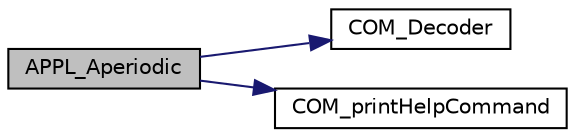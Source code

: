 digraph "APPL_Aperiodic"
{
  edge [fontname="Helvetica",fontsize="10",labelfontname="Helvetica",labelfontsize="10"];
  node [fontname="Helvetica",fontsize="10",shape=record];
  rankdir="LR";
  Node0 [label="APPL_Aperiodic",height=0.2,width=0.4,color="black", fillcolor="grey75", style="filled", fontcolor="black"];
  Node0 -> Node1 [color="midnightblue",fontsize="10",style="solid",fontname="Helvetica"];
  Node1 [label="COM_Decoder",height=0.2,width=0.4,color="black", fillcolor="white", style="filled",URL="$com_8h.html#a2cedddad7b6b7bbdd93d70b315dd09ce",tooltip="COM_Decoder parses and interprets user defined input data. "];
  Node0 -> Node2 [color="midnightblue",fontsize="10",style="solid",fontname="Helvetica"];
  Node2 [label="COM_printHelpCommand",height=0.2,width=0.4,color="black", fillcolor="white", style="filled",URL="$com_8h.html#afcc24512a46d5337ea59e58c1246e7a2"];
}
